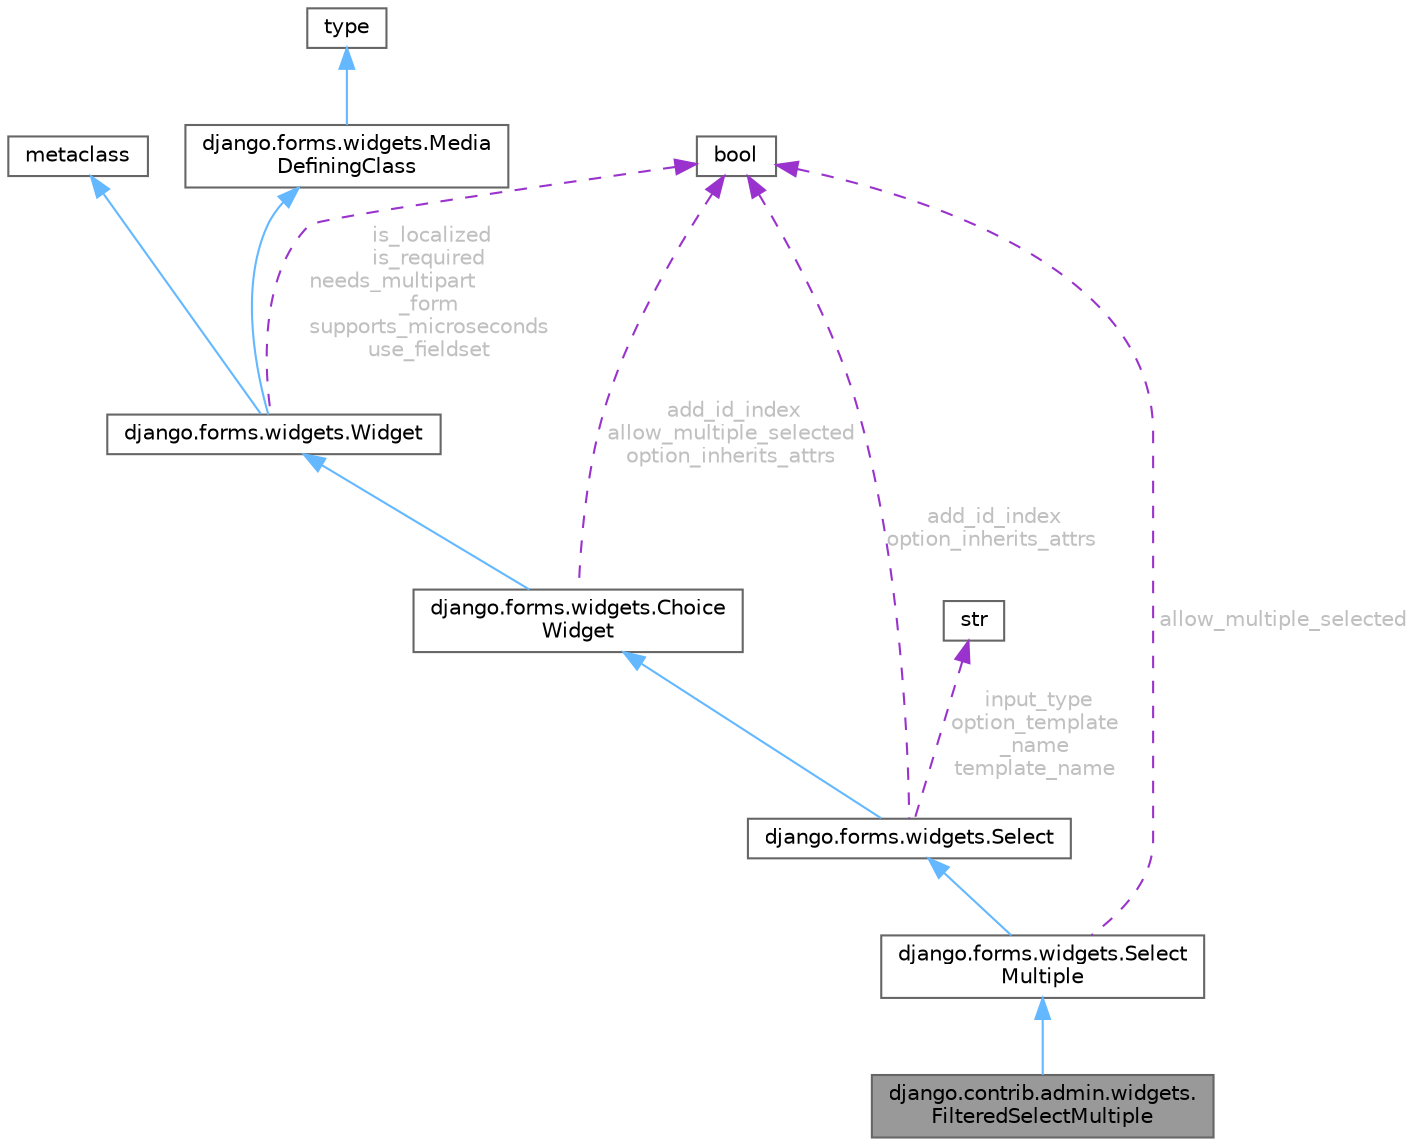 digraph "django.contrib.admin.widgets.FilteredSelectMultiple"
{
 // LATEX_PDF_SIZE
  bgcolor="transparent";
  edge [fontname=Helvetica,fontsize=10,labelfontname=Helvetica,labelfontsize=10];
  node [fontname=Helvetica,fontsize=10,shape=box,height=0.2,width=0.4];
  Node1 [id="Node000001",label="django.contrib.admin.widgets.\lFilteredSelectMultiple",height=0.2,width=0.4,color="gray40", fillcolor="grey60", style="filled", fontcolor="black",tooltip=" "];
  Node2 -> Node1 [id="edge13_Node000001_Node000002",dir="back",color="steelblue1",style="solid",tooltip=" "];
  Node2 [id="Node000002",label="django.forms.widgets.Select\lMultiple",height=0.2,width=0.4,color="gray40", fillcolor="white", style="filled",URL="$classdjango_1_1forms_1_1widgets_1_1SelectMultiple.html",tooltip=" "];
  Node3 -> Node2 [id="edge14_Node000002_Node000003",dir="back",color="steelblue1",style="solid",tooltip=" "];
  Node3 [id="Node000003",label="django.forms.widgets.Select",height=0.2,width=0.4,color="gray40", fillcolor="white", style="filled",URL="$classdjango_1_1forms_1_1widgets_1_1Select.html",tooltip=" "];
  Node4 -> Node3 [id="edge15_Node000003_Node000004",dir="back",color="steelblue1",style="solid",tooltip=" "];
  Node4 [id="Node000004",label="django.forms.widgets.Choice\lWidget",height=0.2,width=0.4,color="gray40", fillcolor="white", style="filled",URL="$classdjango_1_1forms_1_1widgets_1_1ChoiceWidget.html",tooltip=" "];
  Node5 -> Node4 [id="edge16_Node000004_Node000005",dir="back",color="steelblue1",style="solid",tooltip=" "];
  Node5 [id="Node000005",label="django.forms.widgets.Widget",height=0.2,width=0.4,color="gray40", fillcolor="white", style="filled",URL="$classdjango_1_1forms_1_1widgets_1_1Widget.html",tooltip=" "];
  Node6 -> Node5 [id="edge17_Node000005_Node000006",dir="back",color="steelblue1",style="solid",tooltip=" "];
  Node6 [id="Node000006",label="metaclass",height=0.2,width=0.4,color="gray40", fillcolor="white", style="filled",tooltip=" "];
  Node7 -> Node5 [id="edge18_Node000005_Node000007",dir="back",color="steelblue1",style="solid",tooltip=" "];
  Node7 [id="Node000007",label="django.forms.widgets.Media\lDefiningClass",height=0.2,width=0.4,color="gray40", fillcolor="white", style="filled",URL="$classdjango_1_1forms_1_1widgets_1_1MediaDefiningClass.html",tooltip=" "];
  Node8 -> Node7 [id="edge19_Node000007_Node000008",dir="back",color="steelblue1",style="solid",tooltip=" "];
  Node8 [id="Node000008",label="type",height=0.2,width=0.4,color="gray40", fillcolor="white", style="filled",tooltip=" "];
  Node9 -> Node5 [id="edge20_Node000005_Node000009",dir="back",color="darkorchid3",style="dashed",tooltip=" ",label=" is_localized\nis_required\nneeds_multipart\l_form\nsupports_microseconds\nuse_fieldset",fontcolor="grey" ];
  Node9 [id="Node000009",label="bool",height=0.2,width=0.4,color="gray40", fillcolor="white", style="filled",tooltip=" "];
  Node9 -> Node4 [id="edge21_Node000004_Node000009",dir="back",color="darkorchid3",style="dashed",tooltip=" ",label=" add_id_index\nallow_multiple_selected\noption_inherits_attrs",fontcolor="grey" ];
  Node10 -> Node3 [id="edge22_Node000003_Node000010",dir="back",color="darkorchid3",style="dashed",tooltip=" ",label=" input_type\noption_template\l_name\ntemplate_name",fontcolor="grey" ];
  Node10 [id="Node000010",label="str",height=0.2,width=0.4,color="gray40", fillcolor="white", style="filled",tooltip=" "];
  Node9 -> Node3 [id="edge23_Node000003_Node000009",dir="back",color="darkorchid3",style="dashed",tooltip=" ",label=" add_id_index\noption_inherits_attrs",fontcolor="grey" ];
  Node9 -> Node2 [id="edge24_Node000002_Node000009",dir="back",color="darkorchid3",style="dashed",tooltip=" ",label=" allow_multiple_selected",fontcolor="grey" ];
}
